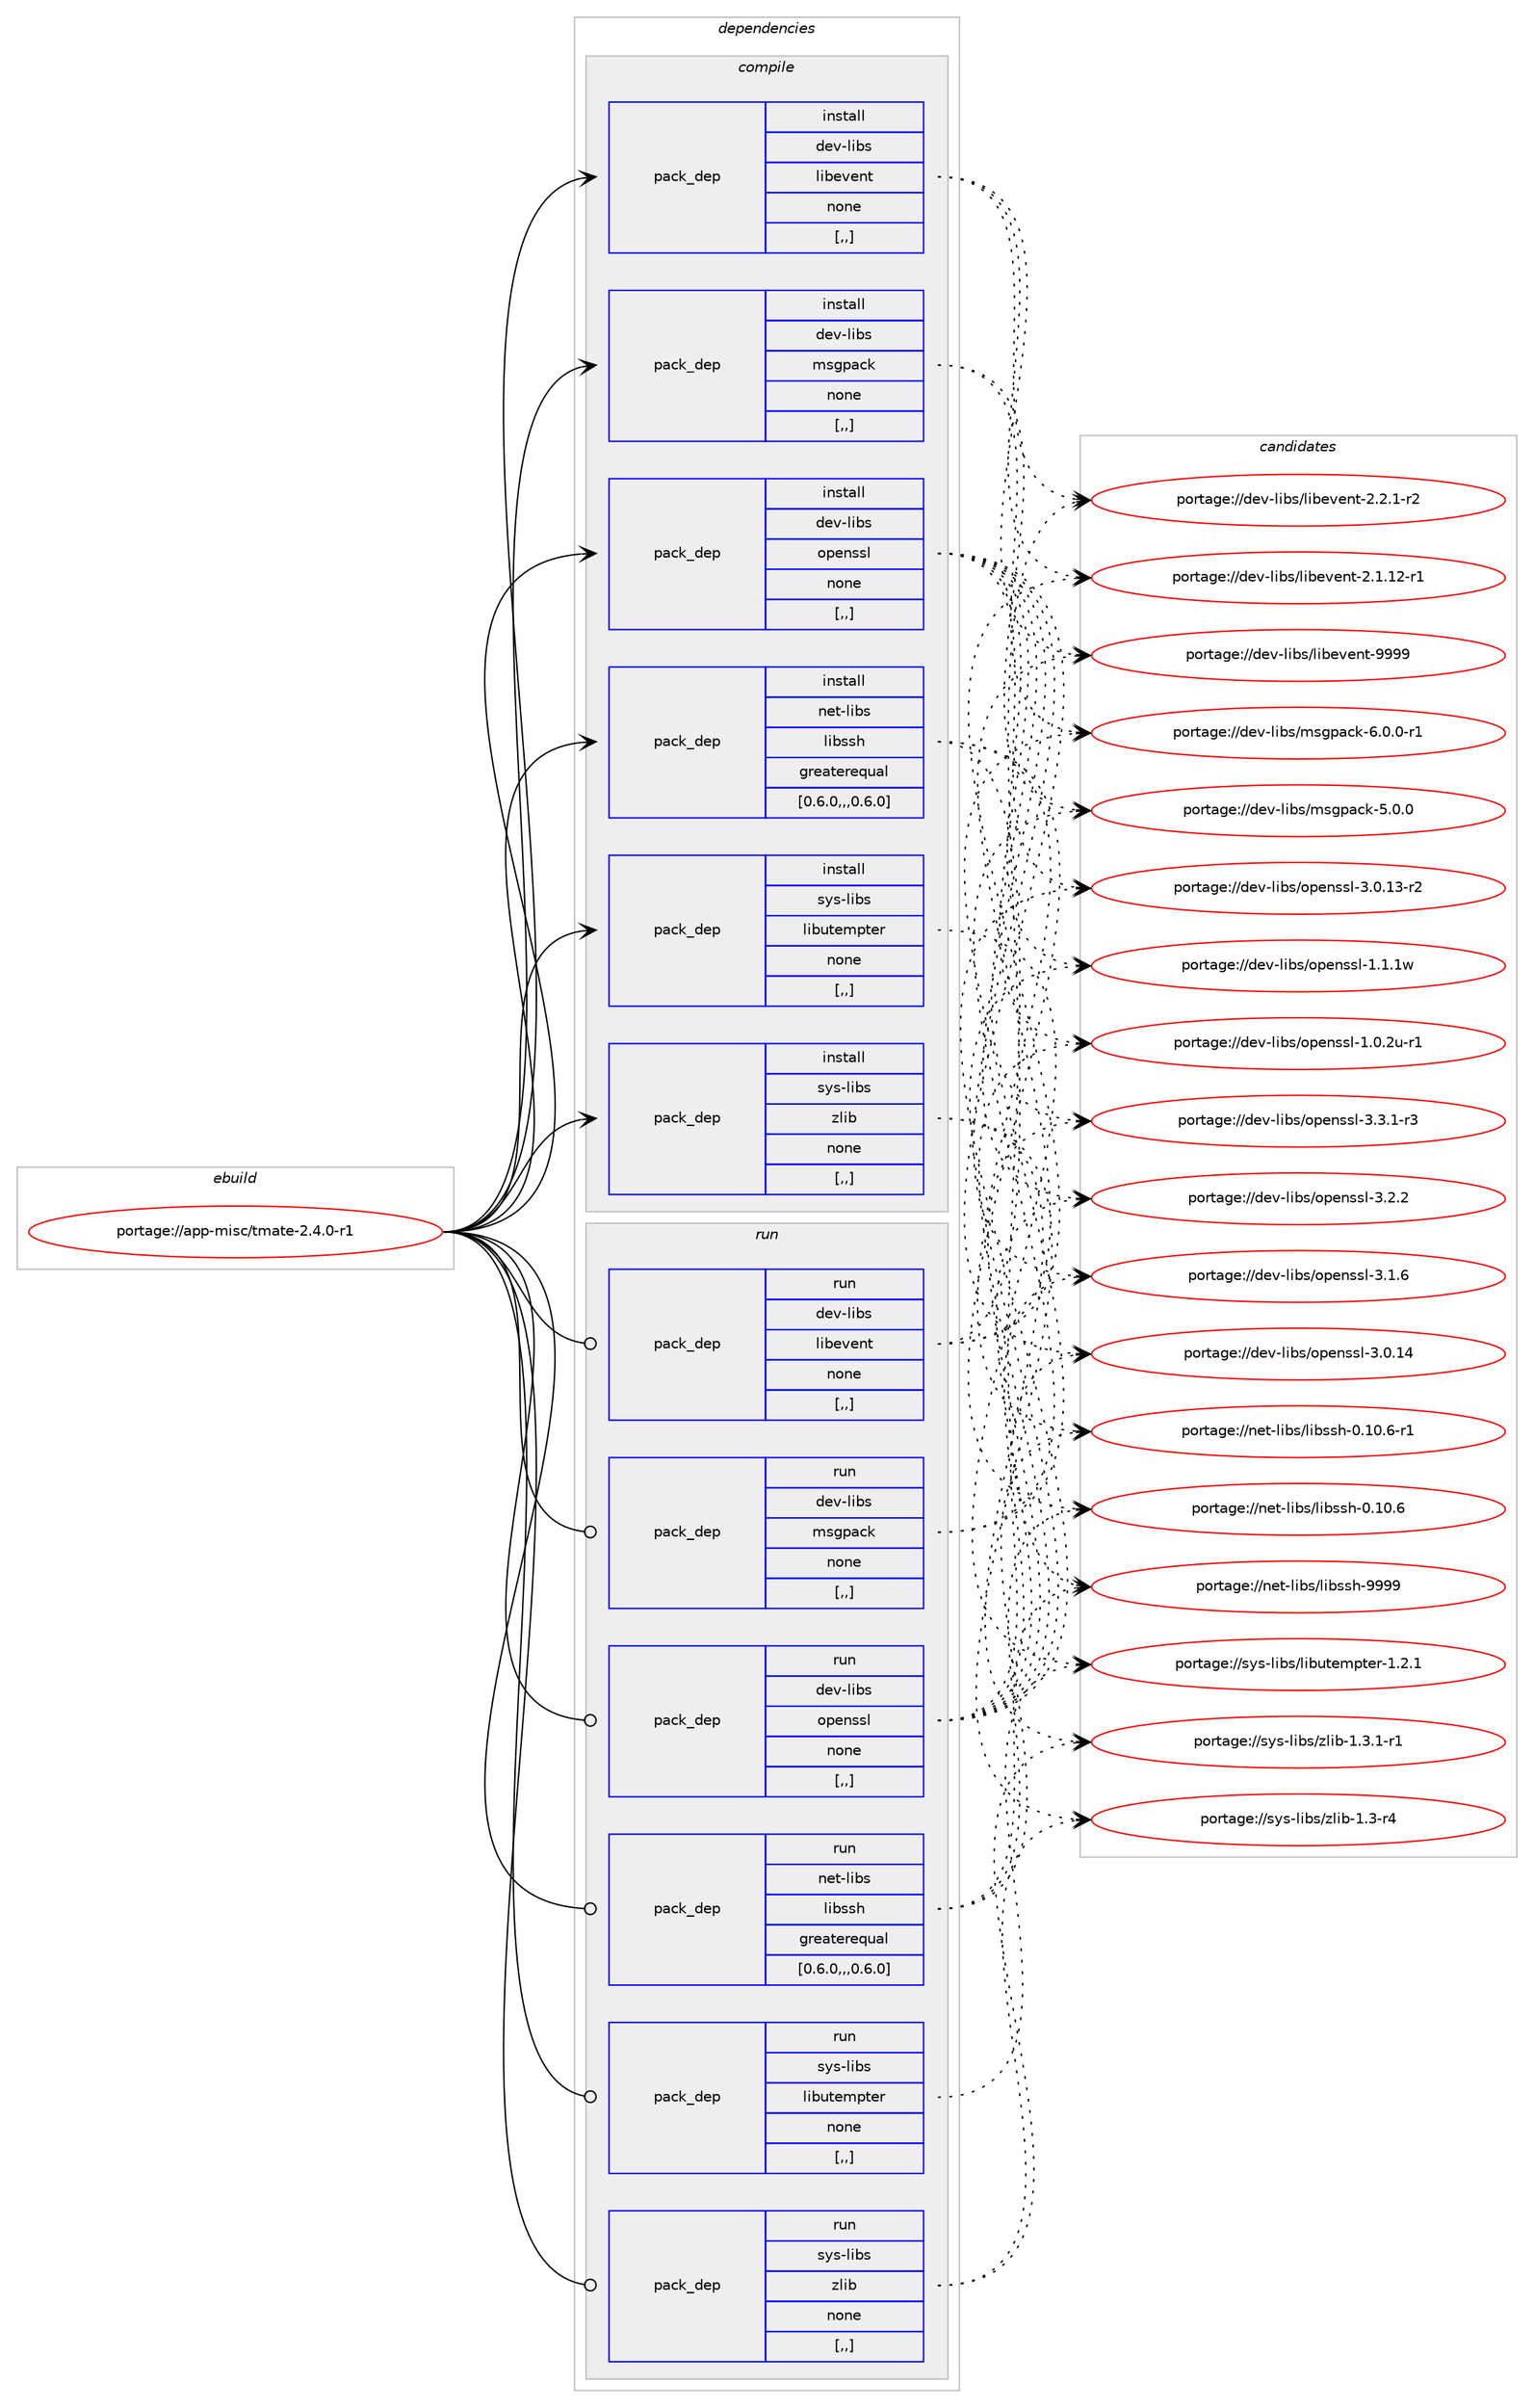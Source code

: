 digraph prolog {

# *************
# Graph options
# *************

newrank=true;
concentrate=true;
compound=true;
graph [rankdir=LR,fontname=Helvetica,fontsize=10,ranksep=1.5];#, ranksep=2.5, nodesep=0.2];
edge  [arrowhead=vee];
node  [fontname=Helvetica,fontsize=10];

# **********
# The ebuild
# **********

subgraph cluster_leftcol {
color=gray;
label=<<i>ebuild</i>>;
id [label="portage://app-misc/tmate-2.4.0-r1", color=red, width=4, href="../app-misc/tmate-2.4.0-r1.svg"];
}

# ****************
# The dependencies
# ****************

subgraph cluster_midcol {
color=gray;
label=<<i>dependencies</i>>;
subgraph cluster_compile {
fillcolor="#eeeeee";
style=filled;
label=<<i>compile</i>>;
subgraph pack391286 {
dependency537897 [label=<<TABLE BORDER="0" CELLBORDER="1" CELLSPACING="0" CELLPADDING="4" WIDTH="220"><TR><TD ROWSPAN="6" CELLPADDING="30">pack_dep</TD></TR><TR><TD WIDTH="110">install</TD></TR><TR><TD>dev-libs</TD></TR><TR><TD>libevent</TD></TR><TR><TD>none</TD></TR><TR><TD>[,,]</TD></TR></TABLE>>, shape=none, color=blue];
}
id:e -> dependency537897:w [weight=20,style="solid",arrowhead="vee"];
subgraph pack391287 {
dependency537898 [label=<<TABLE BORDER="0" CELLBORDER="1" CELLSPACING="0" CELLPADDING="4" WIDTH="220"><TR><TD ROWSPAN="6" CELLPADDING="30">pack_dep</TD></TR><TR><TD WIDTH="110">install</TD></TR><TR><TD>dev-libs</TD></TR><TR><TD>msgpack</TD></TR><TR><TD>none</TD></TR><TR><TD>[,,]</TD></TR></TABLE>>, shape=none, color=blue];
}
id:e -> dependency537898:w [weight=20,style="solid",arrowhead="vee"];
subgraph pack391288 {
dependency537899 [label=<<TABLE BORDER="0" CELLBORDER="1" CELLSPACING="0" CELLPADDING="4" WIDTH="220"><TR><TD ROWSPAN="6" CELLPADDING="30">pack_dep</TD></TR><TR><TD WIDTH="110">install</TD></TR><TR><TD>dev-libs</TD></TR><TR><TD>openssl</TD></TR><TR><TD>none</TD></TR><TR><TD>[,,]</TD></TR></TABLE>>, shape=none, color=blue];
}
id:e -> dependency537899:w [weight=20,style="solid",arrowhead="vee"];
subgraph pack391289 {
dependency537900 [label=<<TABLE BORDER="0" CELLBORDER="1" CELLSPACING="0" CELLPADDING="4" WIDTH="220"><TR><TD ROWSPAN="6" CELLPADDING="30">pack_dep</TD></TR><TR><TD WIDTH="110">install</TD></TR><TR><TD>net-libs</TD></TR><TR><TD>libssh</TD></TR><TR><TD>greaterequal</TD></TR><TR><TD>[0.6.0,,,0.6.0]</TD></TR></TABLE>>, shape=none, color=blue];
}
id:e -> dependency537900:w [weight=20,style="solid",arrowhead="vee"];
subgraph pack391290 {
dependency537901 [label=<<TABLE BORDER="0" CELLBORDER="1" CELLSPACING="0" CELLPADDING="4" WIDTH="220"><TR><TD ROWSPAN="6" CELLPADDING="30">pack_dep</TD></TR><TR><TD WIDTH="110">install</TD></TR><TR><TD>sys-libs</TD></TR><TR><TD>libutempter</TD></TR><TR><TD>none</TD></TR><TR><TD>[,,]</TD></TR></TABLE>>, shape=none, color=blue];
}
id:e -> dependency537901:w [weight=20,style="solid",arrowhead="vee"];
subgraph pack391291 {
dependency537902 [label=<<TABLE BORDER="0" CELLBORDER="1" CELLSPACING="0" CELLPADDING="4" WIDTH="220"><TR><TD ROWSPAN="6" CELLPADDING="30">pack_dep</TD></TR><TR><TD WIDTH="110">install</TD></TR><TR><TD>sys-libs</TD></TR><TR><TD>zlib</TD></TR><TR><TD>none</TD></TR><TR><TD>[,,]</TD></TR></TABLE>>, shape=none, color=blue];
}
id:e -> dependency537902:w [weight=20,style="solid",arrowhead="vee"];
}
subgraph cluster_compileandrun {
fillcolor="#eeeeee";
style=filled;
label=<<i>compile and run</i>>;
}
subgraph cluster_run {
fillcolor="#eeeeee";
style=filled;
label=<<i>run</i>>;
subgraph pack391292 {
dependency537903 [label=<<TABLE BORDER="0" CELLBORDER="1" CELLSPACING="0" CELLPADDING="4" WIDTH="220"><TR><TD ROWSPAN="6" CELLPADDING="30">pack_dep</TD></TR><TR><TD WIDTH="110">run</TD></TR><TR><TD>dev-libs</TD></TR><TR><TD>libevent</TD></TR><TR><TD>none</TD></TR><TR><TD>[,,]</TD></TR></TABLE>>, shape=none, color=blue];
}
id:e -> dependency537903:w [weight=20,style="solid",arrowhead="odot"];
subgraph pack391293 {
dependency537904 [label=<<TABLE BORDER="0" CELLBORDER="1" CELLSPACING="0" CELLPADDING="4" WIDTH="220"><TR><TD ROWSPAN="6" CELLPADDING="30">pack_dep</TD></TR><TR><TD WIDTH="110">run</TD></TR><TR><TD>dev-libs</TD></TR><TR><TD>msgpack</TD></TR><TR><TD>none</TD></TR><TR><TD>[,,]</TD></TR></TABLE>>, shape=none, color=blue];
}
id:e -> dependency537904:w [weight=20,style="solid",arrowhead="odot"];
subgraph pack391294 {
dependency537905 [label=<<TABLE BORDER="0" CELLBORDER="1" CELLSPACING="0" CELLPADDING="4" WIDTH="220"><TR><TD ROWSPAN="6" CELLPADDING="30">pack_dep</TD></TR><TR><TD WIDTH="110">run</TD></TR><TR><TD>dev-libs</TD></TR><TR><TD>openssl</TD></TR><TR><TD>none</TD></TR><TR><TD>[,,]</TD></TR></TABLE>>, shape=none, color=blue];
}
id:e -> dependency537905:w [weight=20,style="solid",arrowhead="odot"];
subgraph pack391295 {
dependency537906 [label=<<TABLE BORDER="0" CELLBORDER="1" CELLSPACING="0" CELLPADDING="4" WIDTH="220"><TR><TD ROWSPAN="6" CELLPADDING="30">pack_dep</TD></TR><TR><TD WIDTH="110">run</TD></TR><TR><TD>net-libs</TD></TR><TR><TD>libssh</TD></TR><TR><TD>greaterequal</TD></TR><TR><TD>[0.6.0,,,0.6.0]</TD></TR></TABLE>>, shape=none, color=blue];
}
id:e -> dependency537906:w [weight=20,style="solid",arrowhead="odot"];
subgraph pack391296 {
dependency537907 [label=<<TABLE BORDER="0" CELLBORDER="1" CELLSPACING="0" CELLPADDING="4" WIDTH="220"><TR><TD ROWSPAN="6" CELLPADDING="30">pack_dep</TD></TR><TR><TD WIDTH="110">run</TD></TR><TR><TD>sys-libs</TD></TR><TR><TD>libutempter</TD></TR><TR><TD>none</TD></TR><TR><TD>[,,]</TD></TR></TABLE>>, shape=none, color=blue];
}
id:e -> dependency537907:w [weight=20,style="solid",arrowhead="odot"];
subgraph pack391297 {
dependency537908 [label=<<TABLE BORDER="0" CELLBORDER="1" CELLSPACING="0" CELLPADDING="4" WIDTH="220"><TR><TD ROWSPAN="6" CELLPADDING="30">pack_dep</TD></TR><TR><TD WIDTH="110">run</TD></TR><TR><TD>sys-libs</TD></TR><TR><TD>zlib</TD></TR><TR><TD>none</TD></TR><TR><TD>[,,]</TD></TR></TABLE>>, shape=none, color=blue];
}
id:e -> dependency537908:w [weight=20,style="solid",arrowhead="odot"];
}
}

# **************
# The candidates
# **************

subgraph cluster_choices {
rank=same;
color=gray;
label=<<i>candidates</i>>;

subgraph choice391286 {
color=black;
nodesep=1;
choice100101118451081059811547108105981011181011101164557575757 [label="portage://dev-libs/libevent-9999", color=red, width=4,href="../dev-libs/libevent-9999.svg"];
choice100101118451081059811547108105981011181011101164550465046494511450 [label="portage://dev-libs/libevent-2.2.1-r2", color=red, width=4,href="../dev-libs/libevent-2.2.1-r2.svg"];
choice10010111845108105981154710810598101118101110116455046494649504511449 [label="portage://dev-libs/libevent-2.1.12-r1", color=red, width=4,href="../dev-libs/libevent-2.1.12-r1.svg"];
dependency537897:e -> choice100101118451081059811547108105981011181011101164557575757:w [style=dotted,weight="100"];
dependency537897:e -> choice100101118451081059811547108105981011181011101164550465046494511450:w [style=dotted,weight="100"];
dependency537897:e -> choice10010111845108105981154710810598101118101110116455046494649504511449:w [style=dotted,weight="100"];
}
subgraph choice391287 {
color=black;
nodesep=1;
choice10010111845108105981154710911510311297991074554464846484511449 [label="portage://dev-libs/msgpack-6.0.0-r1", color=red, width=4,href="../dev-libs/msgpack-6.0.0-r1.svg"];
choice1001011184510810598115471091151031129799107455346484648 [label="portage://dev-libs/msgpack-5.0.0", color=red, width=4,href="../dev-libs/msgpack-5.0.0.svg"];
dependency537898:e -> choice10010111845108105981154710911510311297991074554464846484511449:w [style=dotted,weight="100"];
dependency537898:e -> choice1001011184510810598115471091151031129799107455346484648:w [style=dotted,weight="100"];
}
subgraph choice391288 {
color=black;
nodesep=1;
choice1001011184510810598115471111121011101151151084551465146494511451 [label="portage://dev-libs/openssl-3.3.1-r3", color=red, width=4,href="../dev-libs/openssl-3.3.1-r3.svg"];
choice100101118451081059811547111112101110115115108455146504650 [label="portage://dev-libs/openssl-3.2.2", color=red, width=4,href="../dev-libs/openssl-3.2.2.svg"];
choice100101118451081059811547111112101110115115108455146494654 [label="portage://dev-libs/openssl-3.1.6", color=red, width=4,href="../dev-libs/openssl-3.1.6.svg"];
choice10010111845108105981154711111210111011511510845514648464952 [label="portage://dev-libs/openssl-3.0.14", color=red, width=4,href="../dev-libs/openssl-3.0.14.svg"];
choice100101118451081059811547111112101110115115108455146484649514511450 [label="portage://dev-libs/openssl-3.0.13-r2", color=red, width=4,href="../dev-libs/openssl-3.0.13-r2.svg"];
choice100101118451081059811547111112101110115115108454946494649119 [label="portage://dev-libs/openssl-1.1.1w", color=red, width=4,href="../dev-libs/openssl-1.1.1w.svg"];
choice1001011184510810598115471111121011101151151084549464846501174511449 [label="portage://dev-libs/openssl-1.0.2u-r1", color=red, width=4,href="../dev-libs/openssl-1.0.2u-r1.svg"];
dependency537899:e -> choice1001011184510810598115471111121011101151151084551465146494511451:w [style=dotted,weight="100"];
dependency537899:e -> choice100101118451081059811547111112101110115115108455146504650:w [style=dotted,weight="100"];
dependency537899:e -> choice100101118451081059811547111112101110115115108455146494654:w [style=dotted,weight="100"];
dependency537899:e -> choice10010111845108105981154711111210111011511510845514648464952:w [style=dotted,weight="100"];
dependency537899:e -> choice100101118451081059811547111112101110115115108455146484649514511450:w [style=dotted,weight="100"];
dependency537899:e -> choice100101118451081059811547111112101110115115108454946494649119:w [style=dotted,weight="100"];
dependency537899:e -> choice1001011184510810598115471111121011101151151084549464846501174511449:w [style=dotted,weight="100"];
}
subgraph choice391289 {
color=black;
nodesep=1;
choice110101116451081059811547108105981151151044557575757 [label="portage://net-libs/libssh-9999", color=red, width=4,href="../net-libs/libssh-9999.svg"];
choice11010111645108105981154710810598115115104454846494846544511449 [label="portage://net-libs/libssh-0.10.6-r1", color=red, width=4,href="../net-libs/libssh-0.10.6-r1.svg"];
choice1101011164510810598115471081059811511510445484649484654 [label="portage://net-libs/libssh-0.10.6", color=red, width=4,href="../net-libs/libssh-0.10.6.svg"];
dependency537900:e -> choice110101116451081059811547108105981151151044557575757:w [style=dotted,weight="100"];
dependency537900:e -> choice11010111645108105981154710810598115115104454846494846544511449:w [style=dotted,weight="100"];
dependency537900:e -> choice1101011164510810598115471081059811511510445484649484654:w [style=dotted,weight="100"];
}
subgraph choice391290 {
color=black;
nodesep=1;
choice11512111545108105981154710810598117116101109112116101114454946504649 [label="portage://sys-libs/libutempter-1.2.1", color=red, width=4,href="../sys-libs/libutempter-1.2.1.svg"];
dependency537901:e -> choice11512111545108105981154710810598117116101109112116101114454946504649:w [style=dotted,weight="100"];
}
subgraph choice391291 {
color=black;
nodesep=1;
choice115121115451081059811547122108105984549465146494511449 [label="portage://sys-libs/zlib-1.3.1-r1", color=red, width=4,href="../sys-libs/zlib-1.3.1-r1.svg"];
choice11512111545108105981154712210810598454946514511452 [label="portage://sys-libs/zlib-1.3-r4", color=red, width=4,href="../sys-libs/zlib-1.3-r4.svg"];
dependency537902:e -> choice115121115451081059811547122108105984549465146494511449:w [style=dotted,weight="100"];
dependency537902:e -> choice11512111545108105981154712210810598454946514511452:w [style=dotted,weight="100"];
}
subgraph choice391292 {
color=black;
nodesep=1;
choice100101118451081059811547108105981011181011101164557575757 [label="portage://dev-libs/libevent-9999", color=red, width=4,href="../dev-libs/libevent-9999.svg"];
choice100101118451081059811547108105981011181011101164550465046494511450 [label="portage://dev-libs/libevent-2.2.1-r2", color=red, width=4,href="../dev-libs/libevent-2.2.1-r2.svg"];
choice10010111845108105981154710810598101118101110116455046494649504511449 [label="portage://dev-libs/libevent-2.1.12-r1", color=red, width=4,href="../dev-libs/libevent-2.1.12-r1.svg"];
dependency537903:e -> choice100101118451081059811547108105981011181011101164557575757:w [style=dotted,weight="100"];
dependency537903:e -> choice100101118451081059811547108105981011181011101164550465046494511450:w [style=dotted,weight="100"];
dependency537903:e -> choice10010111845108105981154710810598101118101110116455046494649504511449:w [style=dotted,weight="100"];
}
subgraph choice391293 {
color=black;
nodesep=1;
choice10010111845108105981154710911510311297991074554464846484511449 [label="portage://dev-libs/msgpack-6.0.0-r1", color=red, width=4,href="../dev-libs/msgpack-6.0.0-r1.svg"];
choice1001011184510810598115471091151031129799107455346484648 [label="portage://dev-libs/msgpack-5.0.0", color=red, width=4,href="../dev-libs/msgpack-5.0.0.svg"];
dependency537904:e -> choice10010111845108105981154710911510311297991074554464846484511449:w [style=dotted,weight="100"];
dependency537904:e -> choice1001011184510810598115471091151031129799107455346484648:w [style=dotted,weight="100"];
}
subgraph choice391294 {
color=black;
nodesep=1;
choice1001011184510810598115471111121011101151151084551465146494511451 [label="portage://dev-libs/openssl-3.3.1-r3", color=red, width=4,href="../dev-libs/openssl-3.3.1-r3.svg"];
choice100101118451081059811547111112101110115115108455146504650 [label="portage://dev-libs/openssl-3.2.2", color=red, width=4,href="../dev-libs/openssl-3.2.2.svg"];
choice100101118451081059811547111112101110115115108455146494654 [label="portage://dev-libs/openssl-3.1.6", color=red, width=4,href="../dev-libs/openssl-3.1.6.svg"];
choice10010111845108105981154711111210111011511510845514648464952 [label="portage://dev-libs/openssl-3.0.14", color=red, width=4,href="../dev-libs/openssl-3.0.14.svg"];
choice100101118451081059811547111112101110115115108455146484649514511450 [label="portage://dev-libs/openssl-3.0.13-r2", color=red, width=4,href="../dev-libs/openssl-3.0.13-r2.svg"];
choice100101118451081059811547111112101110115115108454946494649119 [label="portage://dev-libs/openssl-1.1.1w", color=red, width=4,href="../dev-libs/openssl-1.1.1w.svg"];
choice1001011184510810598115471111121011101151151084549464846501174511449 [label="portage://dev-libs/openssl-1.0.2u-r1", color=red, width=4,href="../dev-libs/openssl-1.0.2u-r1.svg"];
dependency537905:e -> choice1001011184510810598115471111121011101151151084551465146494511451:w [style=dotted,weight="100"];
dependency537905:e -> choice100101118451081059811547111112101110115115108455146504650:w [style=dotted,weight="100"];
dependency537905:e -> choice100101118451081059811547111112101110115115108455146494654:w [style=dotted,weight="100"];
dependency537905:e -> choice10010111845108105981154711111210111011511510845514648464952:w [style=dotted,weight="100"];
dependency537905:e -> choice100101118451081059811547111112101110115115108455146484649514511450:w [style=dotted,weight="100"];
dependency537905:e -> choice100101118451081059811547111112101110115115108454946494649119:w [style=dotted,weight="100"];
dependency537905:e -> choice1001011184510810598115471111121011101151151084549464846501174511449:w [style=dotted,weight="100"];
}
subgraph choice391295 {
color=black;
nodesep=1;
choice110101116451081059811547108105981151151044557575757 [label="portage://net-libs/libssh-9999", color=red, width=4,href="../net-libs/libssh-9999.svg"];
choice11010111645108105981154710810598115115104454846494846544511449 [label="portage://net-libs/libssh-0.10.6-r1", color=red, width=4,href="../net-libs/libssh-0.10.6-r1.svg"];
choice1101011164510810598115471081059811511510445484649484654 [label="portage://net-libs/libssh-0.10.6", color=red, width=4,href="../net-libs/libssh-0.10.6.svg"];
dependency537906:e -> choice110101116451081059811547108105981151151044557575757:w [style=dotted,weight="100"];
dependency537906:e -> choice11010111645108105981154710810598115115104454846494846544511449:w [style=dotted,weight="100"];
dependency537906:e -> choice1101011164510810598115471081059811511510445484649484654:w [style=dotted,weight="100"];
}
subgraph choice391296 {
color=black;
nodesep=1;
choice11512111545108105981154710810598117116101109112116101114454946504649 [label="portage://sys-libs/libutempter-1.2.1", color=red, width=4,href="../sys-libs/libutempter-1.2.1.svg"];
dependency537907:e -> choice11512111545108105981154710810598117116101109112116101114454946504649:w [style=dotted,weight="100"];
}
subgraph choice391297 {
color=black;
nodesep=1;
choice115121115451081059811547122108105984549465146494511449 [label="portage://sys-libs/zlib-1.3.1-r1", color=red, width=4,href="../sys-libs/zlib-1.3.1-r1.svg"];
choice11512111545108105981154712210810598454946514511452 [label="portage://sys-libs/zlib-1.3-r4", color=red, width=4,href="../sys-libs/zlib-1.3-r4.svg"];
dependency537908:e -> choice115121115451081059811547122108105984549465146494511449:w [style=dotted,weight="100"];
dependency537908:e -> choice11512111545108105981154712210810598454946514511452:w [style=dotted,weight="100"];
}
}

}

